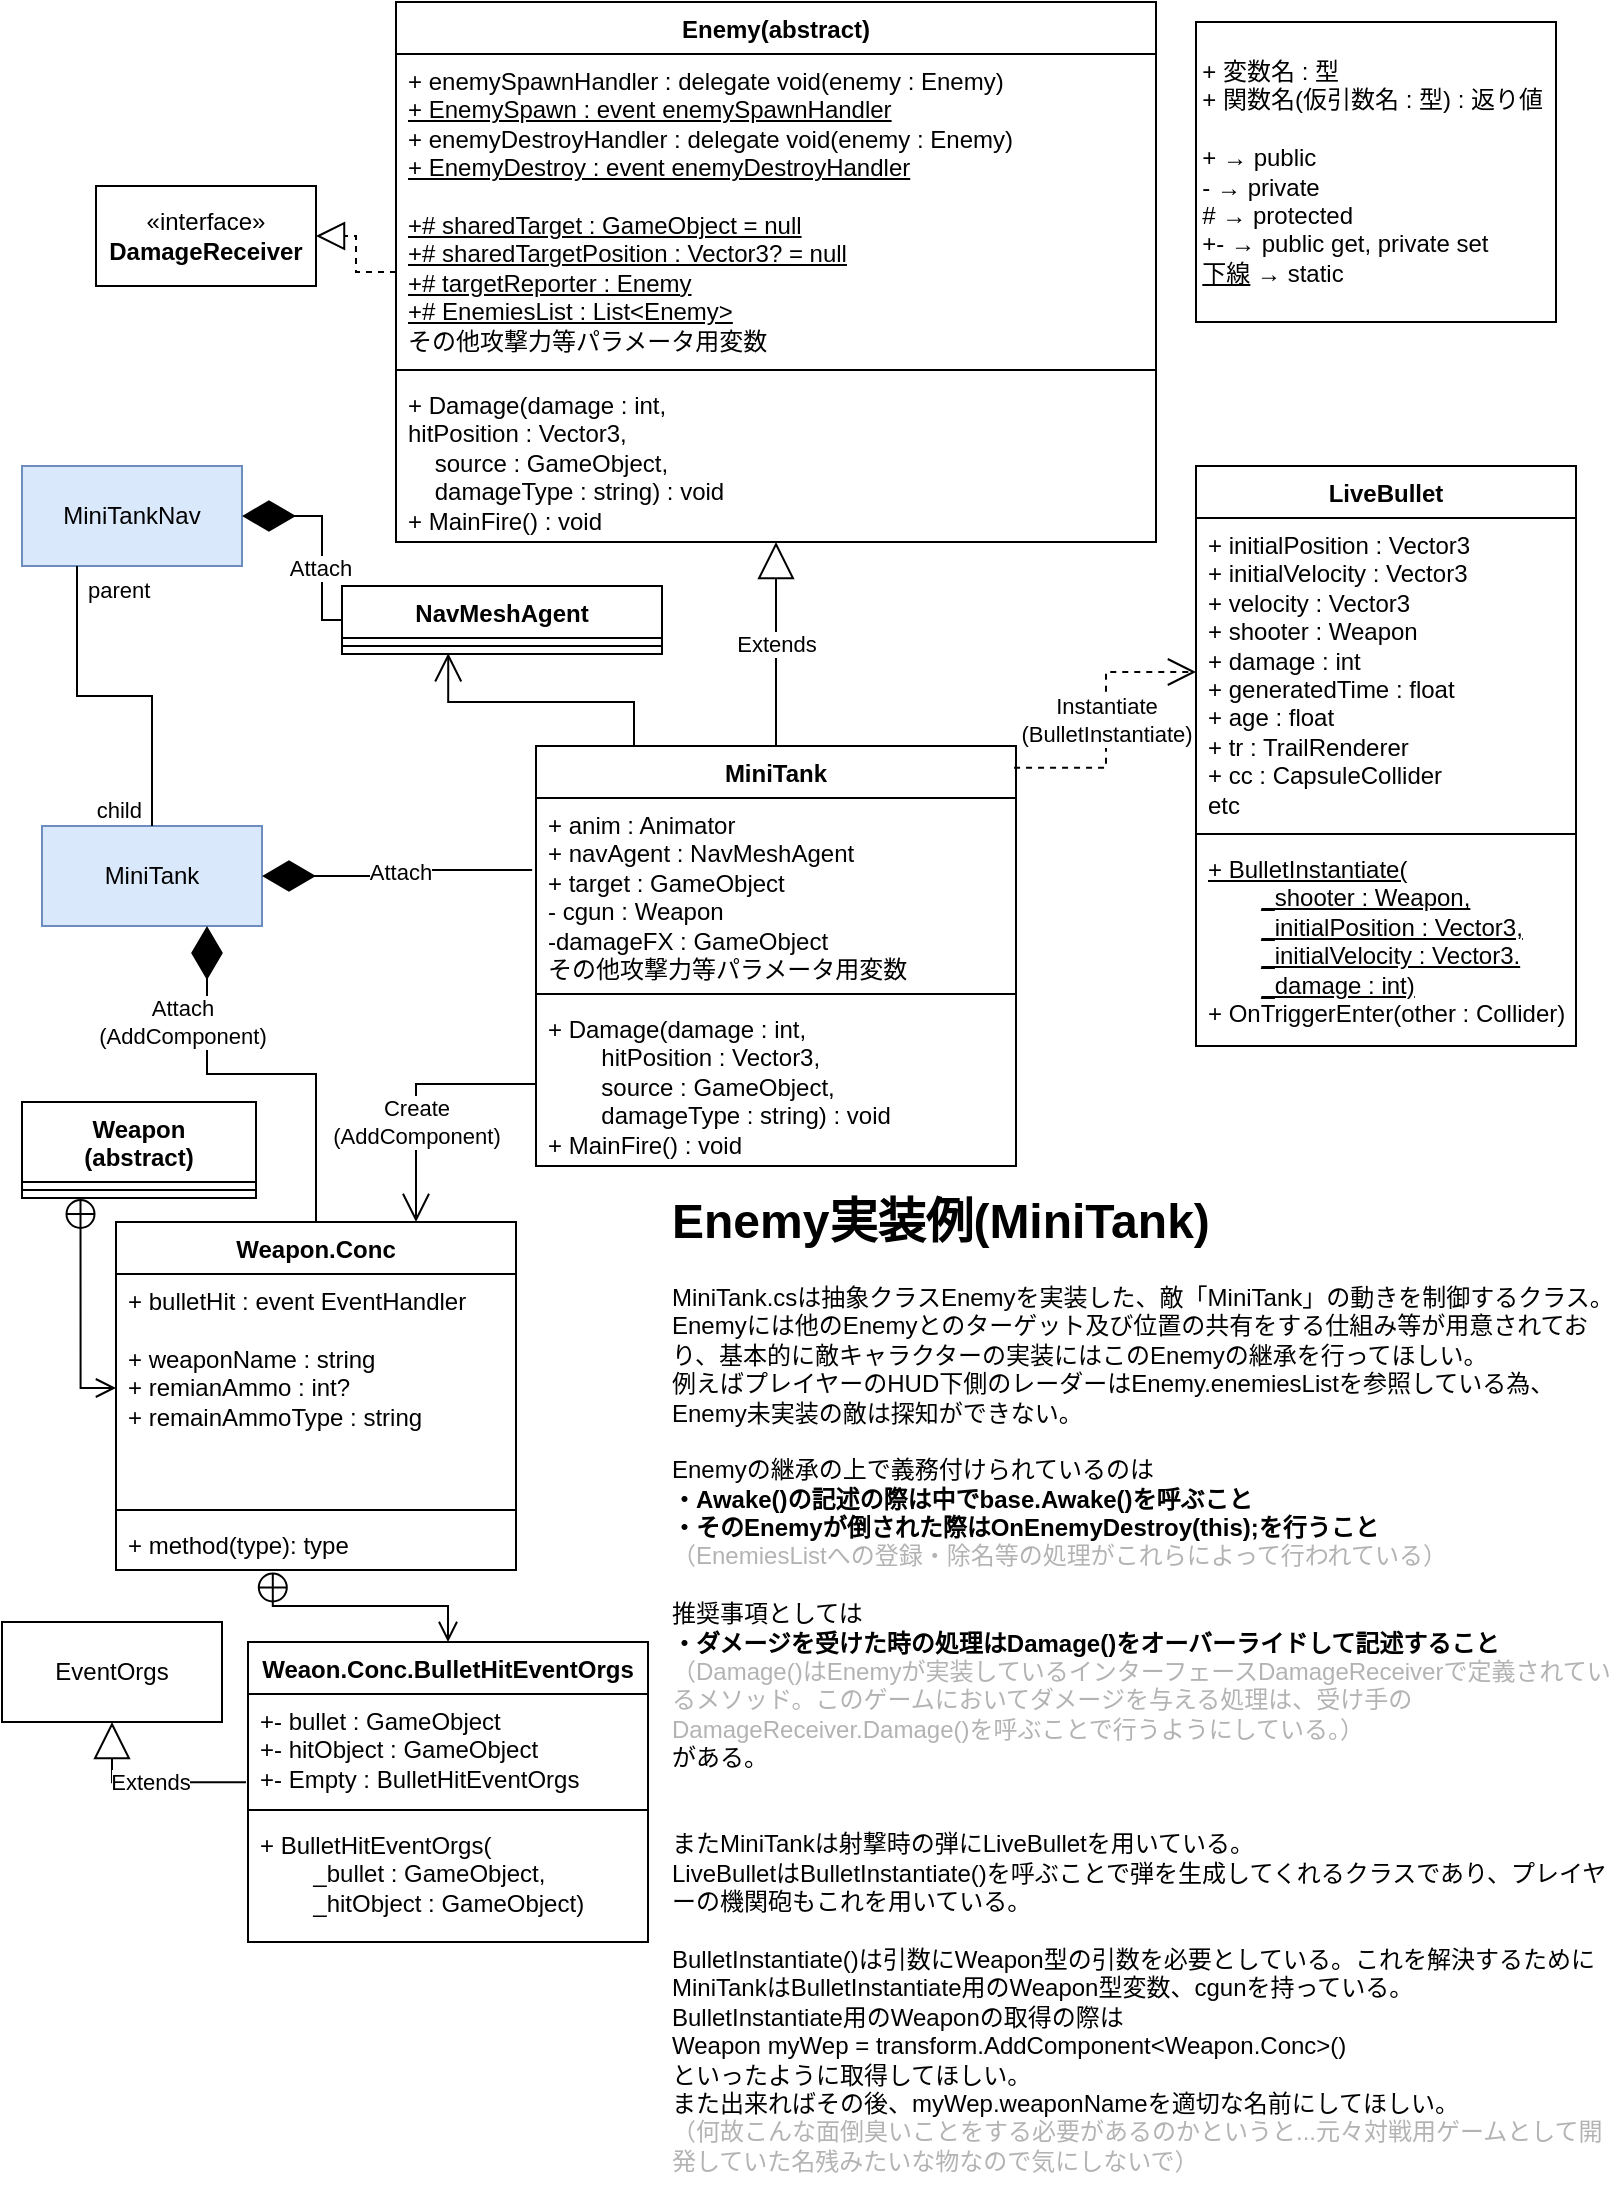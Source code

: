 <mxfile version="21.7.4" type="github">
  <diagram id="C5RBs43oDa-KdzZeNtuy" name="Page-1">
    <mxGraphModel dx="1842" dy="1200" grid="1" gridSize="10" guides="1" tooltips="1" connect="1" arrows="1" fold="1" page="1" pageScale="1" pageWidth="827" pageHeight="1169" math="0" shadow="0">
      <root>
        <mxCell id="WIyWlLk6GJQsqaUBKTNV-0" />
        <mxCell id="WIyWlLk6GJQsqaUBKTNV-1" parent="WIyWlLk6GJQsqaUBKTNV-0" />
        <mxCell id="yZ82sywtIwJGVjh8hd2L-15" value="Enemy(abstract)" style="swimlane;fontStyle=1;align=center;verticalAlign=top;childLayout=stackLayout;horizontal=1;startSize=26;horizontalStack=0;resizeParent=1;resizeParentMax=0;resizeLast=0;collapsible=1;marginBottom=0;whiteSpace=wrap;html=1;" parent="WIyWlLk6GJQsqaUBKTNV-1" vertex="1">
          <mxGeometry x="210" y="50" width="380" height="270" as="geometry" />
        </mxCell>
        <mxCell id="yZ82sywtIwJGVjh8hd2L-16" value="+ enemySpawnHandler : delegate void(enemy : Enemy)&lt;br&gt;&lt;u&gt;+ EnemySpawn : event enemySpawnHandler&lt;/u&gt;&lt;br&gt;+ enemyDestroyHandler : delegate void(enemy : Enemy)&lt;br style=&quot;border-color: var(--border-color);&quot;&gt;&lt;u&gt;+ EnemyDestroy : event enemyDestroyHandler&lt;/u&gt;&lt;br&gt;&lt;br&gt;&lt;u&gt;+# sharedTarget : GameObject = null&lt;br&gt;+# sharedTargetPosition : Vector3? = null&lt;br&gt;+# targetReporter : Enemy&lt;br&gt;+# EnemiesList : List&amp;lt;Enemy&amp;gt;&lt;br&gt;&lt;/u&gt;その他攻撃力等パラメータ用変数&lt;u&gt;&lt;br&gt;&lt;/u&gt;" style="text;strokeColor=none;fillColor=none;align=left;verticalAlign=top;spacingLeft=4;spacingRight=4;overflow=hidden;rotatable=0;points=[[0,0.5],[1,0.5]];portConstraint=eastwest;whiteSpace=wrap;html=1;" parent="yZ82sywtIwJGVjh8hd2L-15" vertex="1">
          <mxGeometry y="26" width="380" height="154" as="geometry" />
        </mxCell>
        <mxCell id="yZ82sywtIwJGVjh8hd2L-17" value="" style="line;strokeWidth=1;fillColor=none;align=left;verticalAlign=middle;spacingTop=-1;spacingLeft=3;spacingRight=3;rotatable=0;labelPosition=right;points=[];portConstraint=eastwest;strokeColor=inherit;" parent="yZ82sywtIwJGVjh8hd2L-15" vertex="1">
          <mxGeometry y="180" width="380" height="8" as="geometry" />
        </mxCell>
        <mxCell id="yZ82sywtIwJGVjh8hd2L-18" value="+ Damage(damage : int,&lt;br style=&quot;border-color: var(--border-color);&quot;&gt;&#x9;hitPosition&amp;nbsp;: Vector3,&lt;br style=&quot;border-color: var(--border-color);&quot;&gt;&lt;span style=&quot;border-color: var(--border-color);&quot;&gt;&lt;span style=&quot;white-space: pre;&quot;&gt;&amp;nbsp;&amp;nbsp;&amp;nbsp;&amp;nbsp;&lt;/span&gt;&lt;/span&gt;source : GameObject,&lt;br style=&quot;border-color: var(--border-color);&quot;&gt;&lt;span style=&quot;border-color: var(--border-color);&quot;&gt;&lt;span style=&quot;white-space: pre;&quot;&gt;&amp;nbsp;&amp;nbsp;&amp;nbsp;&amp;nbsp;&lt;/span&gt;&lt;/span&gt;damageType : string) : void&lt;br style=&quot;border-color: var(--border-color);&quot;&gt;+ MainFire() : void" style="text;strokeColor=none;fillColor=none;align=left;verticalAlign=top;spacingLeft=4;spacingRight=4;overflow=hidden;rotatable=0;points=[[0,0.5],[1,0.5]];portConstraint=eastwest;whiteSpace=wrap;html=1;" parent="yZ82sywtIwJGVjh8hd2L-15" vertex="1">
          <mxGeometry y="188" width="380" height="82" as="geometry" />
        </mxCell>
        <mxCell id="yZ82sywtIwJGVjh8hd2L-0" value="MiniTank" style="swimlane;fontStyle=1;align=center;verticalAlign=top;childLayout=stackLayout;horizontal=1;startSize=26;horizontalStack=0;resizeParent=1;resizeParentMax=0;resizeLast=0;collapsible=1;marginBottom=0;whiteSpace=wrap;html=1;" parent="WIyWlLk6GJQsqaUBKTNV-1" vertex="1">
          <mxGeometry x="280" y="422" width="240" height="210" as="geometry">
            <mxRectangle x="280" y="422" width="90" height="30" as="alternateBounds" />
          </mxGeometry>
        </mxCell>
        <mxCell id="yZ82sywtIwJGVjh8hd2L-1" value="+ anim : Animator&lt;br&gt;+ navAgent : NavMeshAgent&lt;br&gt;+ target : GameObject&lt;br&gt;- cgun : Weapon&lt;br&gt;-damageFX : GameObject&lt;br&gt;その他攻撃力等パラメータ用変数" style="text;strokeColor=none;fillColor=none;align=left;verticalAlign=top;spacingLeft=4;spacingRight=4;overflow=hidden;rotatable=0;points=[[0,0.5],[1,0.5]];portConstraint=eastwest;whiteSpace=wrap;html=1;" parent="yZ82sywtIwJGVjh8hd2L-0" vertex="1">
          <mxGeometry y="26" width="240" height="94" as="geometry" />
        </mxCell>
        <mxCell id="yZ82sywtIwJGVjh8hd2L-2" value="" style="line;strokeWidth=1;fillColor=none;align=left;verticalAlign=middle;spacingTop=-1;spacingLeft=3;spacingRight=3;rotatable=0;labelPosition=right;points=[];portConstraint=eastwest;strokeColor=inherit;" parent="yZ82sywtIwJGVjh8hd2L-0" vertex="1">
          <mxGeometry y="120" width="240" height="8" as="geometry" />
        </mxCell>
        <mxCell id="yZ82sywtIwJGVjh8hd2L-3" value="+ Damage(damage : int,&lt;br&gt;&lt;span style=&quot;white-space: pre;&quot;&gt;&#x9;&lt;/span&gt;hitPosition&amp;nbsp;: Vector3,&lt;br&gt;&lt;span style=&quot;white-space: pre;&quot;&gt;&#x9;&lt;/span&gt;source : GameObject,&lt;br&gt;&lt;span style=&quot;white-space: pre;&quot;&gt;&#x9;&lt;/span&gt;damageType : string) : void&lt;br&gt;+ MainFire() : void" style="text;strokeColor=none;fillColor=none;align=left;verticalAlign=top;spacingLeft=4;spacingRight=4;overflow=hidden;rotatable=0;points=[[0,0.5],[1,0.5]];portConstraint=eastwest;whiteSpace=wrap;html=1;" parent="yZ82sywtIwJGVjh8hd2L-0" vertex="1">
          <mxGeometry y="128" width="240" height="82" as="geometry" />
        </mxCell>
        <mxCell id="yZ82sywtIwJGVjh8hd2L-5" value="MiniTank" style="html=1;whiteSpace=wrap;fillColor=#dae8fc;strokeColor=#6c8ebf;" parent="WIyWlLk6GJQsqaUBKTNV-1" vertex="1">
          <mxGeometry x="33" y="462" width="110" height="50" as="geometry" />
        </mxCell>
        <mxCell id="yZ82sywtIwJGVjh8hd2L-6" value="MiniTankNav" style="html=1;whiteSpace=wrap;fillColor=#dae8fc;strokeColor=#6c8ebf;" parent="WIyWlLk6GJQsqaUBKTNV-1" vertex="1">
          <mxGeometry x="23" y="282" width="110" height="50" as="geometry" />
        </mxCell>
        <mxCell id="yZ82sywtIwJGVjh8hd2L-7" value="" style="endArrow=none;html=1;edgeStyle=orthogonalEdgeStyle;rounded=0;exitX=0.25;exitY=1;exitDx=0;exitDy=0;entryX=0.5;entryY=0;entryDx=0;entryDy=0;" parent="WIyWlLk6GJQsqaUBKTNV-1" source="yZ82sywtIwJGVjh8hd2L-6" target="yZ82sywtIwJGVjh8hd2L-5" edge="1">
          <mxGeometry relative="1" as="geometry">
            <mxPoint x="93" y="632" as="sourcePoint" />
            <mxPoint x="253" y="632" as="targetPoint" />
          </mxGeometry>
        </mxCell>
        <mxCell id="yZ82sywtIwJGVjh8hd2L-8" value="parent" style="edgeLabel;resizable=0;html=1;align=left;verticalAlign=bottom;" parent="yZ82sywtIwJGVjh8hd2L-7" connectable="0" vertex="1">
          <mxGeometry x="-1" relative="1" as="geometry">
            <mxPoint x="3" y="20" as="offset" />
          </mxGeometry>
        </mxCell>
        <mxCell id="yZ82sywtIwJGVjh8hd2L-9" value="child" style="edgeLabel;resizable=0;html=1;align=right;verticalAlign=bottom;" parent="yZ82sywtIwJGVjh8hd2L-7" connectable="0" vertex="1">
          <mxGeometry x="1" relative="1" as="geometry">
            <mxPoint x="-5" as="offset" />
          </mxGeometry>
        </mxCell>
        <mxCell id="yZ82sywtIwJGVjh8hd2L-10" value="Extends" style="endArrow=block;endSize=16;endFill=0;html=1;rounded=0;" parent="WIyWlLk6GJQsqaUBKTNV-1" source="yZ82sywtIwJGVjh8hd2L-0" target="yZ82sywtIwJGVjh8hd2L-18" edge="1">
          <mxGeometry width="160" relative="1" as="geometry">
            <mxPoint x="373" y="252" as="sourcePoint" />
            <mxPoint x="523" y="332" as="targetPoint" />
          </mxGeometry>
        </mxCell>
        <mxCell id="yZ82sywtIwJGVjh8hd2L-19" value="" style="endArrow=diamondThin;endFill=1;endSize=24;html=1;rounded=0;exitX=-0.008;exitY=0.383;exitDx=0;exitDy=0;entryX=1;entryY=0.5;entryDx=0;entryDy=0;exitPerimeter=0;edgeStyle=orthogonalEdgeStyle;" parent="WIyWlLk6GJQsqaUBKTNV-1" source="yZ82sywtIwJGVjh8hd2L-1" target="yZ82sywtIwJGVjh8hd2L-5" edge="1">
          <mxGeometry width="160" relative="1" as="geometry">
            <mxPoint x="133" y="532" as="sourcePoint" />
            <mxPoint x="293" y="532" as="targetPoint" />
          </mxGeometry>
        </mxCell>
        <mxCell id="yZ82sywtIwJGVjh8hd2L-20" value="Attach" style="edgeLabel;html=1;align=center;verticalAlign=middle;resizable=0;points=[];" parent="yZ82sywtIwJGVjh8hd2L-19" vertex="1" connectable="0">
          <mxGeometry x="-0.025" relative="1" as="geometry">
            <mxPoint as="offset" />
          </mxGeometry>
        </mxCell>
        <mxCell id="yZ82sywtIwJGVjh8hd2L-22" value="NavMeshAgent" style="swimlane;fontStyle=1;align=center;verticalAlign=top;childLayout=stackLayout;horizontal=1;startSize=26;horizontalStack=0;resizeParent=1;resizeParentMax=0;resizeLast=0;collapsible=1;marginBottom=0;whiteSpace=wrap;html=1;" parent="WIyWlLk6GJQsqaUBKTNV-1" vertex="1">
          <mxGeometry x="183" y="342" width="160" height="34" as="geometry" />
        </mxCell>
        <mxCell id="yZ82sywtIwJGVjh8hd2L-24" value="" style="line;strokeWidth=1;fillColor=none;align=left;verticalAlign=middle;spacingTop=-1;spacingLeft=3;spacingRight=3;rotatable=0;labelPosition=right;points=[];portConstraint=eastwest;strokeColor=inherit;" parent="yZ82sywtIwJGVjh8hd2L-22" vertex="1">
          <mxGeometry y="26" width="160" height="8" as="geometry" />
        </mxCell>
        <mxCell id="yZ82sywtIwJGVjh8hd2L-27" value="" style="endArrow=diamondThin;endFill=1;endSize=24;html=1;rounded=0;exitX=0;exitY=0.5;exitDx=0;exitDy=0;entryX=1;entryY=0.5;entryDx=0;entryDy=0;edgeStyle=orthogonalEdgeStyle;" parent="WIyWlLk6GJQsqaUBKTNV-1" source="yZ82sywtIwJGVjh8hd2L-22" target="yZ82sywtIwJGVjh8hd2L-6" edge="1">
          <mxGeometry width="160" relative="1" as="geometry">
            <mxPoint x="173" y="372" as="sourcePoint" />
            <mxPoint x="333" y="372" as="targetPoint" />
            <Array as="points">
              <mxPoint x="173" y="359" />
              <mxPoint x="173" y="307" />
            </Array>
          </mxGeometry>
        </mxCell>
        <mxCell id="yZ82sywtIwJGVjh8hd2L-44" value="Attach" style="edgeLabel;html=1;align=center;verticalAlign=middle;resizable=0;points=[];" parent="yZ82sywtIwJGVjh8hd2L-27" vertex="1" connectable="0">
          <mxGeometry x="-0.291" y="1" relative="1" as="geometry">
            <mxPoint as="offset" />
          </mxGeometry>
        </mxCell>
        <mxCell id="yZ82sywtIwJGVjh8hd2L-28" value="" style="endArrow=open;endFill=1;endSize=12;html=1;rounded=0;entryX=0.332;entryY=0.952;entryDx=0;entryDy=0;entryPerimeter=0;edgeStyle=orthogonalEdgeStyle;" parent="WIyWlLk6GJQsqaUBKTNV-1" source="yZ82sywtIwJGVjh8hd2L-0" target="yZ82sywtIwJGVjh8hd2L-24" edge="1">
          <mxGeometry width="160" relative="1" as="geometry">
            <mxPoint x="263" y="322" as="sourcePoint" />
            <mxPoint x="423" y="322" as="targetPoint" />
            <Array as="points">
              <mxPoint x="329" y="400" />
              <mxPoint x="236" y="400" />
            </Array>
          </mxGeometry>
        </mxCell>
        <mxCell id="yZ82sywtIwJGVjh8hd2L-29" value="LiveBullet" style="swimlane;fontStyle=1;align=center;verticalAlign=top;childLayout=stackLayout;horizontal=1;startSize=26;horizontalStack=0;resizeParent=1;resizeParentMax=0;resizeLast=0;collapsible=1;marginBottom=0;whiteSpace=wrap;html=1;" parent="WIyWlLk6GJQsqaUBKTNV-1" vertex="1">
          <mxGeometry x="610" y="282" width="190" height="290" as="geometry" />
        </mxCell>
        <mxCell id="yZ82sywtIwJGVjh8hd2L-30" value="+ initialPosition : Vector3&lt;br&gt;+ initialVelocity : Vector3&lt;br&gt;+ velocity : Vector3&lt;br&gt;+ shooter : Weapon&lt;br&gt;+ damage : int&lt;br&gt;+ generatedTime : float&lt;br&gt;+ age : float&lt;br&gt;+ tr : TrailRenderer&lt;br&gt;+ cc : CapsuleCollider&lt;br&gt;etc" style="text;strokeColor=none;fillColor=none;align=left;verticalAlign=top;spacingLeft=4;spacingRight=4;overflow=hidden;rotatable=0;points=[[0,0.5],[1,0.5]];portConstraint=eastwest;whiteSpace=wrap;html=1;" parent="yZ82sywtIwJGVjh8hd2L-29" vertex="1">
          <mxGeometry y="26" width="190" height="154" as="geometry" />
        </mxCell>
        <mxCell id="yZ82sywtIwJGVjh8hd2L-31" value="" style="line;strokeWidth=1;fillColor=none;align=left;verticalAlign=middle;spacingTop=-1;spacingLeft=3;spacingRight=3;rotatable=0;labelPosition=right;points=[];portConstraint=eastwest;strokeColor=inherit;" parent="yZ82sywtIwJGVjh8hd2L-29" vertex="1">
          <mxGeometry y="180" width="190" height="8" as="geometry" />
        </mxCell>
        <mxCell id="yZ82sywtIwJGVjh8hd2L-32" value="&lt;u&gt;+ BulletInstantiate(&lt;br&gt;&lt;span style=&quot;white-space: pre;&quot;&gt;&#x9;&lt;/span&gt;_shooter : Weapon,&lt;br&gt;&lt;span style=&quot;white-space: pre;&quot;&gt;&#x9;&lt;/span&gt;_initialPosition : Vector3,&lt;br&gt;&lt;span style=&quot;white-space: pre;&quot;&gt;&#x9;&lt;/span&gt;_initialVelocity : Vector3.&lt;br&gt;&lt;span style=&quot;white-space: pre;&quot;&gt;&#x9;&lt;/span&gt;_damage : int)&lt;/u&gt;&lt;br&gt;+ OnTriggerEnter(other : Collider)" style="text;strokeColor=none;fillColor=none;align=left;verticalAlign=top;spacingLeft=4;spacingRight=4;overflow=hidden;rotatable=0;points=[[0,0.5],[1,0.5]];portConstraint=eastwest;whiteSpace=wrap;html=1;" parent="yZ82sywtIwJGVjh8hd2L-29" vertex="1">
          <mxGeometry y="188" width="190" height="102" as="geometry" />
        </mxCell>
        <mxCell id="yZ82sywtIwJGVjh8hd2L-34" value="Instantiate&lt;br&gt;(BulletInstantiate)" style="endArrow=open;endSize=12;dashed=1;html=1;rounded=0;exitX=0.996;exitY=0.052;exitDx=0;exitDy=0;exitPerimeter=0;edgeStyle=orthogonalEdgeStyle;" parent="WIyWlLk6GJQsqaUBKTNV-1" source="yZ82sywtIwJGVjh8hd2L-0" target="yZ82sywtIwJGVjh8hd2L-30" edge="1">
          <mxGeometry x="0.007" width="160" relative="1" as="geometry">
            <mxPoint x="393" y="682" as="sourcePoint" />
            <mxPoint x="553" y="682" as="targetPoint" />
            <mxPoint as="offset" />
          </mxGeometry>
        </mxCell>
        <mxCell id="yZ82sywtIwJGVjh8hd2L-37" value="«interface»&lt;br&gt;&lt;b&gt;DamageReceiver&lt;/b&gt;" style="html=1;whiteSpace=wrap;" parent="WIyWlLk6GJQsqaUBKTNV-1" vertex="1">
          <mxGeometry x="60" y="142" width="110" height="50" as="geometry" />
        </mxCell>
        <mxCell id="yZ82sywtIwJGVjh8hd2L-39" value="" style="endArrow=block;dashed=1;endFill=0;endSize=12;html=1;rounded=0;edgeStyle=orthogonalEdgeStyle;" parent="WIyWlLk6GJQsqaUBKTNV-1" source="yZ82sywtIwJGVjh8hd2L-15" target="yZ82sywtIwJGVjh8hd2L-37" edge="1">
          <mxGeometry width="160" relative="1" as="geometry">
            <mxPoint x="223" y="192" as="sourcePoint" />
            <mxPoint x="63" y="192" as="targetPoint" />
          </mxGeometry>
        </mxCell>
        <mxCell id="yZ82sywtIwJGVjh8hd2L-40" value="&lt;div style=&quot;text-align: left;&quot;&gt;+ 変数名 : 型&lt;/div&gt;&lt;div style=&quot;text-align: left;&quot;&gt;+ 関数名(仮引数名 : 型) : 返り値&amp;nbsp;&lt;/div&gt;&lt;div style=&quot;text-align: left;&quot;&gt;&lt;span style=&quot;background-color: initial;&quot;&gt;&lt;br&gt;&lt;/span&gt;&lt;/div&gt;&lt;div style=&quot;text-align: left;&quot;&gt;&lt;span style=&quot;background-color: initial;&quot;&gt;+ → public&amp;nbsp;&lt;/span&gt;&lt;/div&gt;&lt;div style=&quot;text-align: left;&quot;&gt;&lt;span style=&quot;background-color: initial;&quot;&gt;- → private&lt;/span&gt;&lt;/div&gt;&lt;div style=&quot;text-align: left;&quot;&gt;&lt;span style=&quot;background-color: initial;&quot;&gt;# → protected&lt;/span&gt;&lt;/div&gt;&lt;div style=&quot;text-align: left;&quot;&gt;&lt;span style=&quot;background-color: initial;&quot;&gt;+- → public get, private set&lt;/span&gt;&lt;/div&gt;&lt;div style=&quot;text-align: left;&quot;&gt;&lt;span style=&quot;background-color: initial;&quot;&gt;&lt;u&gt;下線&lt;/u&gt;&amp;nbsp;→ static&lt;/span&gt;&lt;/div&gt;" style="text;html=1;strokeColor=#000000;fillColor=none;align=center;verticalAlign=middle;whiteSpace=wrap;rounded=0;" parent="WIyWlLk6GJQsqaUBKTNV-1" vertex="1">
          <mxGeometry x="610" y="60" width="180" height="150" as="geometry" />
        </mxCell>
        <mxCell id="yZ82sywtIwJGVjh8hd2L-47" value="Weapon.Conc" style="swimlane;fontStyle=1;align=center;verticalAlign=top;childLayout=stackLayout;horizontal=1;startSize=26;horizontalStack=0;resizeParent=1;resizeParentMax=0;resizeLast=0;collapsible=1;marginBottom=0;whiteSpace=wrap;html=1;" parent="WIyWlLk6GJQsqaUBKTNV-1" vertex="1">
          <mxGeometry x="70" y="660" width="200" height="174" as="geometry" />
        </mxCell>
        <mxCell id="yZ82sywtIwJGVjh8hd2L-48" value="+ bulletHit : event EventHandler&lt;br&gt;&lt;br&gt;+ weaponName : string&lt;br&gt;+ remianAmmo : int?&lt;br&gt;+ remainAmmoType : string" style="text;strokeColor=none;fillColor=none;align=left;verticalAlign=top;spacingLeft=4;spacingRight=4;overflow=hidden;rotatable=0;points=[[0,0.5],[1,0.5]];portConstraint=eastwest;whiteSpace=wrap;html=1;" parent="yZ82sywtIwJGVjh8hd2L-47" vertex="1">
          <mxGeometry y="26" width="200" height="114" as="geometry" />
        </mxCell>
        <mxCell id="yZ82sywtIwJGVjh8hd2L-49" value="" style="line;strokeWidth=1;fillColor=none;align=left;verticalAlign=middle;spacingTop=-1;spacingLeft=3;spacingRight=3;rotatable=0;labelPosition=right;points=[];portConstraint=eastwest;strokeColor=inherit;" parent="yZ82sywtIwJGVjh8hd2L-47" vertex="1">
          <mxGeometry y="140" width="200" height="8" as="geometry" />
        </mxCell>
        <mxCell id="yZ82sywtIwJGVjh8hd2L-50" value="+ method(type): type" style="text;strokeColor=none;fillColor=none;align=left;verticalAlign=top;spacingLeft=4;spacingRight=4;overflow=hidden;rotatable=0;points=[[0,0.5],[1,0.5]];portConstraint=eastwest;whiteSpace=wrap;html=1;" parent="yZ82sywtIwJGVjh8hd2L-47" vertex="1">
          <mxGeometry y="148" width="200" height="26" as="geometry" />
        </mxCell>
        <mxCell id="yZ82sywtIwJGVjh8hd2L-51" value="Weapon&lt;br&gt;(abstract)" style="swimlane;fontStyle=1;align=center;verticalAlign=top;childLayout=stackLayout;horizontal=1;startSize=40;horizontalStack=0;resizeParent=1;resizeParentMax=0;resizeLast=0;collapsible=1;marginBottom=0;whiteSpace=wrap;html=1;" parent="WIyWlLk6GJQsqaUBKTNV-1" vertex="1">
          <mxGeometry x="23" y="600" width="117" height="48" as="geometry">
            <mxRectangle x="23" y="600" width="100" height="40" as="alternateBounds" />
          </mxGeometry>
        </mxCell>
        <mxCell id="yZ82sywtIwJGVjh8hd2L-53" value="" style="line;strokeWidth=1;fillColor=none;align=left;verticalAlign=middle;spacingTop=-1;spacingLeft=3;spacingRight=3;rotatable=0;labelPosition=right;points=[];portConstraint=eastwest;strokeColor=inherit;" parent="yZ82sywtIwJGVjh8hd2L-51" vertex="1">
          <mxGeometry y="40" width="117" height="8" as="geometry" />
        </mxCell>
        <mxCell id="yZ82sywtIwJGVjh8hd2L-55" value="" style="endArrow=open;startArrow=circlePlus;endFill=0;startFill=0;endSize=8;html=1;rounded=0;entryX=0;entryY=0.5;entryDx=0;entryDy=0;exitX=0.25;exitY=1;exitDx=0;exitDy=0;edgeStyle=orthogonalEdgeStyle;" parent="WIyWlLk6GJQsqaUBKTNV-1" source="yZ82sywtIwJGVjh8hd2L-51" target="yZ82sywtIwJGVjh8hd2L-48" edge="1">
          <mxGeometry width="160" relative="1" as="geometry">
            <mxPoint x="220" y="760" as="sourcePoint" />
            <mxPoint x="70" y="690" as="targetPoint" />
          </mxGeometry>
        </mxCell>
        <mxCell id="yZ82sywtIwJGVjh8hd2L-61" value="Weaon.Conc.BulletHitEventOrgs" style="swimlane;fontStyle=1;align=center;verticalAlign=top;childLayout=stackLayout;horizontal=1;startSize=26;horizontalStack=0;resizeParent=1;resizeParentMax=0;resizeLast=0;collapsible=1;marginBottom=0;whiteSpace=wrap;html=1;" parent="WIyWlLk6GJQsqaUBKTNV-1" vertex="1">
          <mxGeometry x="136" y="870" width="200" height="150" as="geometry" />
        </mxCell>
        <mxCell id="yZ82sywtIwJGVjh8hd2L-62" value="+- bullet : GameObject&lt;br style=&quot;border-color: var(--border-color);&quot;&gt;+- hitObject : GameObject&lt;br style=&quot;border-color: var(--border-color);&quot;&gt;+- Empty : BulletHitEventOrgs" style="text;strokeColor=none;fillColor=none;align=left;verticalAlign=top;spacingLeft=4;spacingRight=4;overflow=hidden;rotatable=0;points=[[0,0.5],[1,0.5]];portConstraint=eastwest;whiteSpace=wrap;html=1;" parent="yZ82sywtIwJGVjh8hd2L-61" vertex="1">
          <mxGeometry y="26" width="200" height="54" as="geometry" />
        </mxCell>
        <mxCell id="yZ82sywtIwJGVjh8hd2L-63" value="" style="line;strokeWidth=1;fillColor=none;align=left;verticalAlign=middle;spacingTop=-1;spacingLeft=3;spacingRight=3;rotatable=0;labelPosition=right;points=[];portConstraint=eastwest;strokeColor=inherit;" parent="yZ82sywtIwJGVjh8hd2L-61" vertex="1">
          <mxGeometry y="80" width="200" height="8" as="geometry" />
        </mxCell>
        <mxCell id="yZ82sywtIwJGVjh8hd2L-64" value="+ BulletHitEventOrgs(&lt;br&gt;&lt;span style=&quot;white-space: pre;&quot;&gt;&#x9;&lt;/span&gt;_bullet : GameObject,&lt;br&gt;&lt;span style=&quot;white-space: pre;&quot;&gt;&#x9;&lt;/span&gt;_hitObject : GameObject)" style="text;strokeColor=none;fillColor=none;align=left;verticalAlign=top;spacingLeft=4;spacingRight=4;overflow=hidden;rotatable=0;points=[[0,0.5],[1,0.5]];portConstraint=eastwest;whiteSpace=wrap;html=1;" parent="yZ82sywtIwJGVjh8hd2L-61" vertex="1">
          <mxGeometry y="88" width="200" height="62" as="geometry" />
        </mxCell>
        <mxCell id="yZ82sywtIwJGVjh8hd2L-67" value="EventOrgs" style="html=1;whiteSpace=wrap;" parent="WIyWlLk6GJQsqaUBKTNV-1" vertex="1">
          <mxGeometry x="13" y="860" width="110" height="50" as="geometry" />
        </mxCell>
        <mxCell id="yZ82sywtIwJGVjh8hd2L-70" value="Extends" style="endArrow=block;endSize=16;endFill=0;html=1;rounded=0;entryX=0.5;entryY=1;entryDx=0;entryDy=0;exitX=-0.005;exitY=0.817;exitDx=0;exitDy=0;edgeStyle=orthogonalEdgeStyle;exitPerimeter=0;" parent="WIyWlLk6GJQsqaUBKTNV-1" source="yZ82sywtIwJGVjh8hd2L-62" target="yZ82sywtIwJGVjh8hd2L-67" edge="1">
          <mxGeometry width="160" relative="1" as="geometry">
            <mxPoint x="93" y="1090" as="sourcePoint" />
            <mxPoint x="253" y="1090" as="targetPoint" />
          </mxGeometry>
        </mxCell>
        <mxCell id="yZ82sywtIwJGVjh8hd2L-71" value="" style="endArrow=open;startArrow=circlePlus;endFill=0;startFill=0;endSize=8;html=1;rounded=0;exitX=0.392;exitY=1.029;exitDx=0;exitDy=0;exitPerimeter=0;edgeStyle=orthogonalEdgeStyle;" parent="WIyWlLk6GJQsqaUBKTNV-1" source="yZ82sywtIwJGVjh8hd2L-50" target="yZ82sywtIwJGVjh8hd2L-61" edge="1">
          <mxGeometry width="160" relative="1" as="geometry">
            <mxPoint x="190" y="850" as="sourcePoint" />
            <mxPoint x="350" y="850" as="targetPoint" />
          </mxGeometry>
        </mxCell>
        <mxCell id="yZ82sywtIwJGVjh8hd2L-72" value="" style="endArrow=diamondThin;endFill=1;endSize=24;html=1;rounded=0;entryX=0.75;entryY=1;entryDx=0;entryDy=0;exitX=0.5;exitY=0;exitDx=0;exitDy=0;edgeStyle=orthogonalEdgeStyle;" parent="WIyWlLk6GJQsqaUBKTNV-1" source="yZ82sywtIwJGVjh8hd2L-47" target="yZ82sywtIwJGVjh8hd2L-5" edge="1">
          <mxGeometry width="160" relative="1" as="geometry">
            <mxPoint x="110" y="560" as="sourcePoint" />
            <mxPoint x="270" y="560" as="targetPoint" />
          </mxGeometry>
        </mxCell>
        <mxCell id="yZ82sywtIwJGVjh8hd2L-73" value="Attach&lt;br&gt;(AddComponent)" style="edgeLabel;html=1;align=center;verticalAlign=middle;resizable=0;points=[];" parent="yZ82sywtIwJGVjh8hd2L-72" vertex="1" connectable="0">
          <mxGeometry x="-0.183" y="1" relative="1" as="geometry">
            <mxPoint x="-59" y="-27" as="offset" />
          </mxGeometry>
        </mxCell>
        <mxCell id="yZ82sywtIwJGVjh8hd2L-76" value="" style="endArrow=open;endFill=1;endSize=12;html=1;rounded=0;exitX=0;exitY=0.5;exitDx=0;exitDy=0;entryX=0.75;entryY=0;entryDx=0;entryDy=0;edgeStyle=orthogonalEdgeStyle;" parent="WIyWlLk6GJQsqaUBKTNV-1" source="yZ82sywtIwJGVjh8hd2L-3" target="yZ82sywtIwJGVjh8hd2L-47" edge="1">
          <mxGeometry width="160" relative="1" as="geometry">
            <mxPoint x="370" y="650" as="sourcePoint" />
            <mxPoint x="210" y="650" as="targetPoint" />
          </mxGeometry>
        </mxCell>
        <mxCell id="yZ82sywtIwJGVjh8hd2L-77" value="Create&lt;br&gt;(AddComponent)" style="edgeLabel;html=1;align=center;verticalAlign=middle;resizable=0;points=[];" parent="yZ82sywtIwJGVjh8hd2L-76" vertex="1" connectable="0">
          <mxGeometry x="-0.015" y="1" relative="1" as="geometry">
            <mxPoint x="-1" y="15" as="offset" />
          </mxGeometry>
        </mxCell>
        <mxCell id="JCyKo3UmQiEr42btPANx-0" value="&lt;h1&gt;Enemy実装例(MiniTank)&lt;/h1&gt;&lt;div&gt;MiniTank.csは抽象クラスEnemyを実装した、敵「MiniTank」の動きを制御するクラス。&lt;/div&gt;&lt;div&gt;Enemyには他のEnemyとのターゲット及び位置の共有をする仕組み等が用意されており、基本的に敵キャラクターの実装にはこのEnemyの継承を行ってほしい。&lt;/div&gt;&lt;div&gt;例えばプレイヤーのHUD下側のレーダーはEnemy.enemiesListを参照している為、Enemy未実装の敵は探知ができない。&lt;/div&gt;&lt;div&gt;&lt;br&gt;&lt;/div&gt;&lt;div&gt;Enemyの継承の上で義務付けられているのは&lt;/div&gt;&lt;div&gt;&lt;b&gt;・Awake()の記述の際は中でbase.Awake()を呼ぶこと&lt;/b&gt;&lt;/div&gt;&lt;div&gt;&lt;b&gt;・そのEnemyが倒された際はOnEnemyDestroy(this);を行うこと&lt;/b&gt;&lt;/div&gt;&lt;div&gt;&lt;font color=&quot;#b3b3b3&quot;&gt;（EnemiesListへの登録・除名等の処理がこれらによって行われている）&lt;/font&gt;&lt;/div&gt;&lt;div&gt;&lt;br&gt;&lt;/div&gt;&lt;div&gt;推奨事項としては&lt;/div&gt;&lt;div&gt;&lt;b&gt;・ダメージを受けた時の処理はDamage()をオーバーライドして記述すること&lt;/b&gt;&lt;/div&gt;&lt;div&gt;&lt;font color=&quot;#b3b3b3&quot;&gt;（Damage()はEnemyが実装しているインターフェースDamageReceiverで定義されているメソッド。このゲームにおいてダメージを与える処理は、受け手のDamageReceiver.Damage()を呼ぶことで行うようにしている。&lt;span style=&quot;background-color: initial;&quot;&gt;）&lt;/span&gt;&lt;/font&gt;&lt;/div&gt;&lt;div&gt;がある。&lt;/div&gt;&lt;div&gt;&lt;br&gt;&lt;/div&gt;&lt;div&gt;&lt;br&gt;&lt;/div&gt;&lt;div&gt;またMiniTankは射撃時の弾にLiveBulletを用いている。&lt;/div&gt;&lt;div&gt;LiveBulletはBulletInstantiate()を呼ぶことで弾を生成してくれるクラスであり、プレイヤーの機関砲もこれを用いている。&lt;/div&gt;&lt;div&gt;&lt;br&gt;&lt;/div&gt;&lt;div&gt;BulletInstantiate()は引数にWeapon型の引数を必要としている。これを解決するためにMiniTankはBulletInstantiate用のWeapon型変数、cgunを持っている。&lt;/div&gt;&lt;div&gt;BulletInstantiate用のWeaponの取得の際は&lt;/div&gt;&lt;div&gt;Weapon myWep = transform.AddComponent&amp;lt;Weapon.Conc&amp;gt;()&amp;nbsp;&lt;/div&gt;&lt;div&gt;といったように取得してほしい。&lt;/div&gt;&lt;div&gt;また出来ればその後、myWep.weaponNameを適切な名前にしてほしい。&lt;/div&gt;&lt;div&gt;&lt;font color=&quot;#b3b3b3&quot;&gt;（何故こんな面倒臭いことをする必要があるのかというと...元々対戦用ゲームとして開発していた名残みたいな物なので気にしないで）&lt;/font&gt;&lt;/div&gt;&lt;div&gt;&lt;br&gt;&lt;/div&gt;&lt;div&gt;&lt;br&gt;&lt;/div&gt;" style="text;html=1;strokeColor=none;fillColor=none;spacing=5;spacingTop=-20;whiteSpace=wrap;overflow=hidden;rounded=0;" vertex="1" parent="WIyWlLk6GJQsqaUBKTNV-1">
          <mxGeometry x="343" y="640" width="480" height="510" as="geometry" />
        </mxCell>
      </root>
    </mxGraphModel>
  </diagram>
</mxfile>
